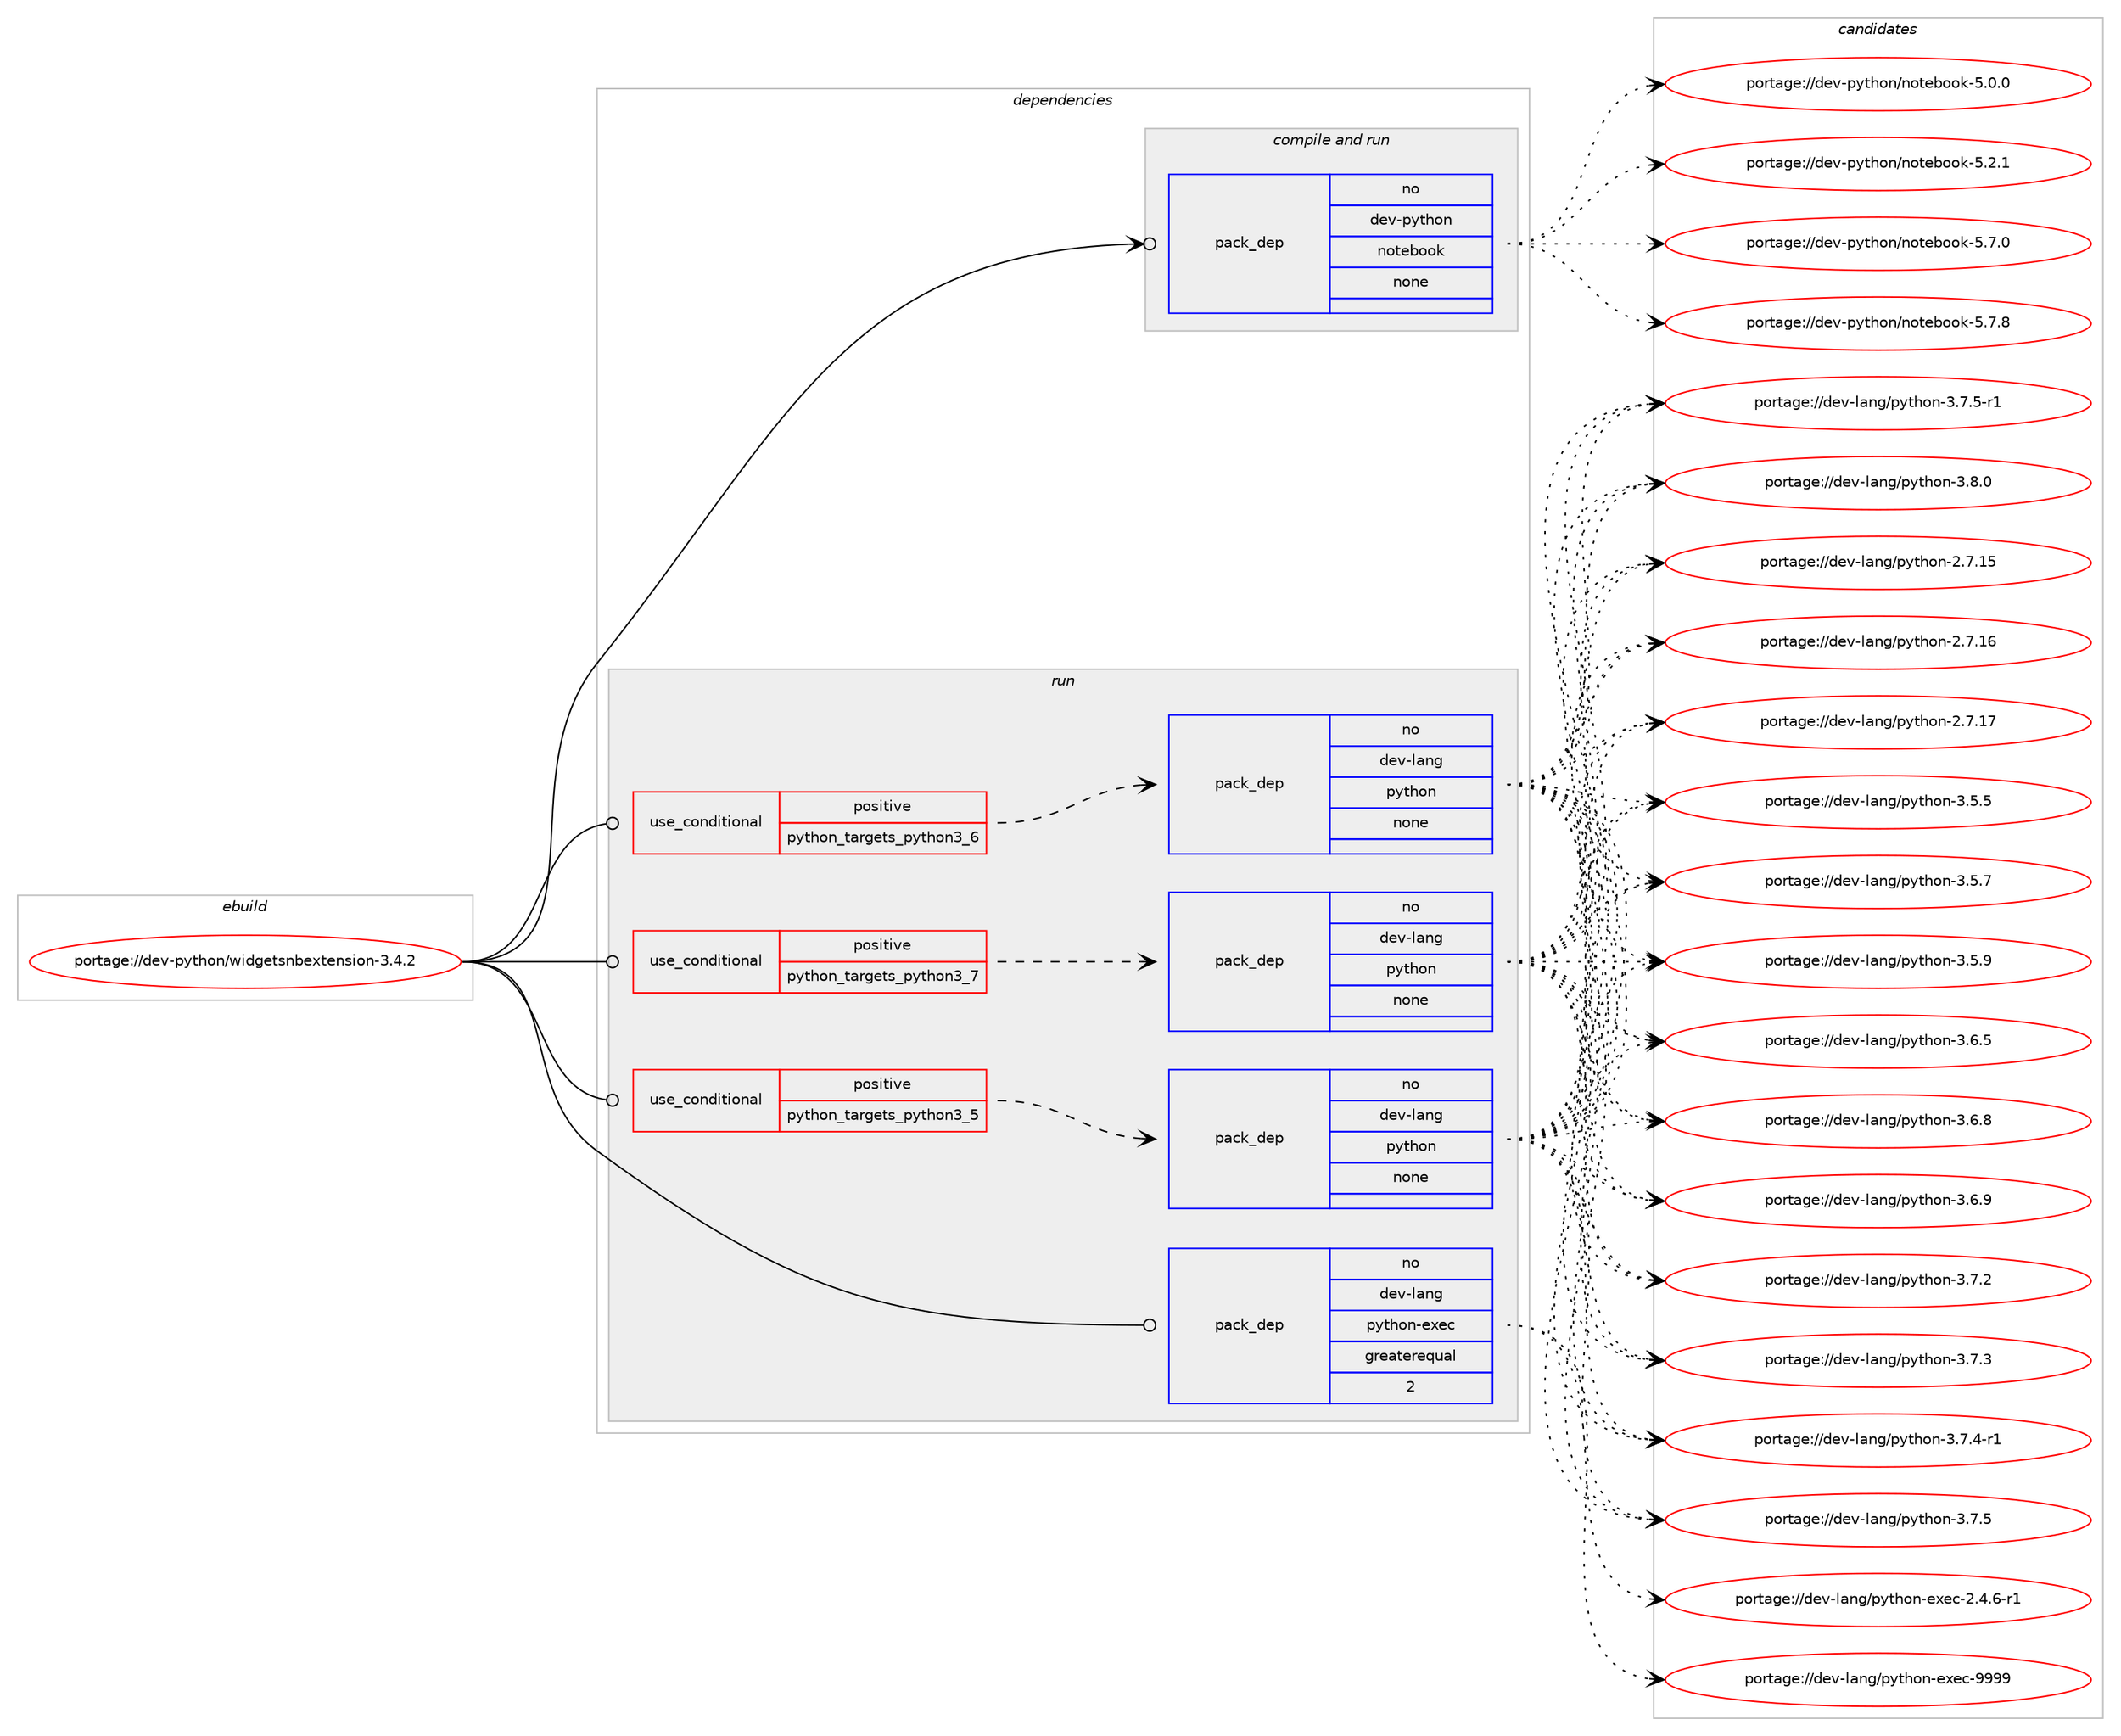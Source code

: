 digraph prolog {

# *************
# Graph options
# *************

newrank=true;
concentrate=true;
compound=true;
graph [rankdir=LR,fontname=Helvetica,fontsize=10,ranksep=1.5];#, ranksep=2.5, nodesep=0.2];
edge  [arrowhead=vee];
node  [fontname=Helvetica,fontsize=10];

# **********
# The ebuild
# **********

subgraph cluster_leftcol {
color=gray;
rank=same;
label=<<i>ebuild</i>>;
id [label="portage://dev-python/widgetsnbextension-3.4.2", color=red, width=4, href="../dev-python/widgetsnbextension-3.4.2.svg"];
}

# ****************
# The dependencies
# ****************

subgraph cluster_midcol {
color=gray;
label=<<i>dependencies</i>>;
subgraph cluster_compile {
fillcolor="#eeeeee";
style=filled;
label=<<i>compile</i>>;
}
subgraph cluster_compileandrun {
fillcolor="#eeeeee";
style=filled;
label=<<i>compile and run</i>>;
subgraph pack134878 {
dependency179104 [label=<<TABLE BORDER="0" CELLBORDER="1" CELLSPACING="0" CELLPADDING="4" WIDTH="220"><TR><TD ROWSPAN="6" CELLPADDING="30">pack_dep</TD></TR><TR><TD WIDTH="110">no</TD></TR><TR><TD>dev-python</TD></TR><TR><TD>notebook</TD></TR><TR><TD>none</TD></TR><TR><TD></TD></TR></TABLE>>, shape=none, color=blue];
}
id:e -> dependency179104:w [weight=20,style="solid",arrowhead="odotvee"];
}
subgraph cluster_run {
fillcolor="#eeeeee";
style=filled;
label=<<i>run</i>>;
subgraph cond40815 {
dependency179105 [label=<<TABLE BORDER="0" CELLBORDER="1" CELLSPACING="0" CELLPADDING="4"><TR><TD ROWSPAN="3" CELLPADDING="10">use_conditional</TD></TR><TR><TD>positive</TD></TR><TR><TD>python_targets_python3_5</TD></TR></TABLE>>, shape=none, color=red];
subgraph pack134879 {
dependency179106 [label=<<TABLE BORDER="0" CELLBORDER="1" CELLSPACING="0" CELLPADDING="4" WIDTH="220"><TR><TD ROWSPAN="6" CELLPADDING="30">pack_dep</TD></TR><TR><TD WIDTH="110">no</TD></TR><TR><TD>dev-lang</TD></TR><TR><TD>python</TD></TR><TR><TD>none</TD></TR><TR><TD></TD></TR></TABLE>>, shape=none, color=blue];
}
dependency179105:e -> dependency179106:w [weight=20,style="dashed",arrowhead="vee"];
}
id:e -> dependency179105:w [weight=20,style="solid",arrowhead="odot"];
subgraph cond40816 {
dependency179107 [label=<<TABLE BORDER="0" CELLBORDER="1" CELLSPACING="0" CELLPADDING="4"><TR><TD ROWSPAN="3" CELLPADDING="10">use_conditional</TD></TR><TR><TD>positive</TD></TR><TR><TD>python_targets_python3_6</TD></TR></TABLE>>, shape=none, color=red];
subgraph pack134880 {
dependency179108 [label=<<TABLE BORDER="0" CELLBORDER="1" CELLSPACING="0" CELLPADDING="4" WIDTH="220"><TR><TD ROWSPAN="6" CELLPADDING="30">pack_dep</TD></TR><TR><TD WIDTH="110">no</TD></TR><TR><TD>dev-lang</TD></TR><TR><TD>python</TD></TR><TR><TD>none</TD></TR><TR><TD></TD></TR></TABLE>>, shape=none, color=blue];
}
dependency179107:e -> dependency179108:w [weight=20,style="dashed",arrowhead="vee"];
}
id:e -> dependency179107:w [weight=20,style="solid",arrowhead="odot"];
subgraph cond40817 {
dependency179109 [label=<<TABLE BORDER="0" CELLBORDER="1" CELLSPACING="0" CELLPADDING="4"><TR><TD ROWSPAN="3" CELLPADDING="10">use_conditional</TD></TR><TR><TD>positive</TD></TR><TR><TD>python_targets_python3_7</TD></TR></TABLE>>, shape=none, color=red];
subgraph pack134881 {
dependency179110 [label=<<TABLE BORDER="0" CELLBORDER="1" CELLSPACING="0" CELLPADDING="4" WIDTH="220"><TR><TD ROWSPAN="6" CELLPADDING="30">pack_dep</TD></TR><TR><TD WIDTH="110">no</TD></TR><TR><TD>dev-lang</TD></TR><TR><TD>python</TD></TR><TR><TD>none</TD></TR><TR><TD></TD></TR></TABLE>>, shape=none, color=blue];
}
dependency179109:e -> dependency179110:w [weight=20,style="dashed",arrowhead="vee"];
}
id:e -> dependency179109:w [weight=20,style="solid",arrowhead="odot"];
subgraph pack134882 {
dependency179111 [label=<<TABLE BORDER="0" CELLBORDER="1" CELLSPACING="0" CELLPADDING="4" WIDTH="220"><TR><TD ROWSPAN="6" CELLPADDING="30">pack_dep</TD></TR><TR><TD WIDTH="110">no</TD></TR><TR><TD>dev-lang</TD></TR><TR><TD>python-exec</TD></TR><TR><TD>greaterequal</TD></TR><TR><TD>2</TD></TR></TABLE>>, shape=none, color=blue];
}
id:e -> dependency179111:w [weight=20,style="solid",arrowhead="odot"];
}
}

# **************
# The candidates
# **************

subgraph cluster_choices {
rank=same;
color=gray;
label=<<i>candidates</i>>;

subgraph choice134878 {
color=black;
nodesep=1;
choiceportage100101118451121211161041111104711011111610198111111107455346484648 [label="portage://dev-python/notebook-5.0.0", color=red, width=4,href="../dev-python/notebook-5.0.0.svg"];
choiceportage100101118451121211161041111104711011111610198111111107455346504649 [label="portage://dev-python/notebook-5.2.1", color=red, width=4,href="../dev-python/notebook-5.2.1.svg"];
choiceportage100101118451121211161041111104711011111610198111111107455346554648 [label="portage://dev-python/notebook-5.7.0", color=red, width=4,href="../dev-python/notebook-5.7.0.svg"];
choiceportage100101118451121211161041111104711011111610198111111107455346554656 [label="portage://dev-python/notebook-5.7.8", color=red, width=4,href="../dev-python/notebook-5.7.8.svg"];
dependency179104:e -> choiceportage100101118451121211161041111104711011111610198111111107455346484648:w [style=dotted,weight="100"];
dependency179104:e -> choiceportage100101118451121211161041111104711011111610198111111107455346504649:w [style=dotted,weight="100"];
dependency179104:e -> choiceportage100101118451121211161041111104711011111610198111111107455346554648:w [style=dotted,weight="100"];
dependency179104:e -> choiceportage100101118451121211161041111104711011111610198111111107455346554656:w [style=dotted,weight="100"];
}
subgraph choice134879 {
color=black;
nodesep=1;
choiceportage10010111845108971101034711212111610411111045504655464953 [label="portage://dev-lang/python-2.7.15", color=red, width=4,href="../dev-lang/python-2.7.15.svg"];
choiceportage10010111845108971101034711212111610411111045504655464954 [label="portage://dev-lang/python-2.7.16", color=red, width=4,href="../dev-lang/python-2.7.16.svg"];
choiceportage10010111845108971101034711212111610411111045504655464955 [label="portage://dev-lang/python-2.7.17", color=red, width=4,href="../dev-lang/python-2.7.17.svg"];
choiceportage100101118451089711010347112121116104111110455146534653 [label="portage://dev-lang/python-3.5.5", color=red, width=4,href="../dev-lang/python-3.5.5.svg"];
choiceportage100101118451089711010347112121116104111110455146534655 [label="portage://dev-lang/python-3.5.7", color=red, width=4,href="../dev-lang/python-3.5.7.svg"];
choiceportage100101118451089711010347112121116104111110455146534657 [label="portage://dev-lang/python-3.5.9", color=red, width=4,href="../dev-lang/python-3.5.9.svg"];
choiceportage100101118451089711010347112121116104111110455146544653 [label="portage://dev-lang/python-3.6.5", color=red, width=4,href="../dev-lang/python-3.6.5.svg"];
choiceportage100101118451089711010347112121116104111110455146544656 [label="portage://dev-lang/python-3.6.8", color=red, width=4,href="../dev-lang/python-3.6.8.svg"];
choiceportage100101118451089711010347112121116104111110455146544657 [label="portage://dev-lang/python-3.6.9", color=red, width=4,href="../dev-lang/python-3.6.9.svg"];
choiceportage100101118451089711010347112121116104111110455146554650 [label="portage://dev-lang/python-3.7.2", color=red, width=4,href="../dev-lang/python-3.7.2.svg"];
choiceportage100101118451089711010347112121116104111110455146554651 [label="portage://dev-lang/python-3.7.3", color=red, width=4,href="../dev-lang/python-3.7.3.svg"];
choiceportage1001011184510897110103471121211161041111104551465546524511449 [label="portage://dev-lang/python-3.7.4-r1", color=red, width=4,href="../dev-lang/python-3.7.4-r1.svg"];
choiceportage100101118451089711010347112121116104111110455146554653 [label="portage://dev-lang/python-3.7.5", color=red, width=4,href="../dev-lang/python-3.7.5.svg"];
choiceportage1001011184510897110103471121211161041111104551465546534511449 [label="portage://dev-lang/python-3.7.5-r1", color=red, width=4,href="../dev-lang/python-3.7.5-r1.svg"];
choiceportage100101118451089711010347112121116104111110455146564648 [label="portage://dev-lang/python-3.8.0", color=red, width=4,href="../dev-lang/python-3.8.0.svg"];
dependency179106:e -> choiceportage10010111845108971101034711212111610411111045504655464953:w [style=dotted,weight="100"];
dependency179106:e -> choiceportage10010111845108971101034711212111610411111045504655464954:w [style=dotted,weight="100"];
dependency179106:e -> choiceportage10010111845108971101034711212111610411111045504655464955:w [style=dotted,weight="100"];
dependency179106:e -> choiceportage100101118451089711010347112121116104111110455146534653:w [style=dotted,weight="100"];
dependency179106:e -> choiceportage100101118451089711010347112121116104111110455146534655:w [style=dotted,weight="100"];
dependency179106:e -> choiceportage100101118451089711010347112121116104111110455146534657:w [style=dotted,weight="100"];
dependency179106:e -> choiceportage100101118451089711010347112121116104111110455146544653:w [style=dotted,weight="100"];
dependency179106:e -> choiceportage100101118451089711010347112121116104111110455146544656:w [style=dotted,weight="100"];
dependency179106:e -> choiceportage100101118451089711010347112121116104111110455146544657:w [style=dotted,weight="100"];
dependency179106:e -> choiceportage100101118451089711010347112121116104111110455146554650:w [style=dotted,weight="100"];
dependency179106:e -> choiceportage100101118451089711010347112121116104111110455146554651:w [style=dotted,weight="100"];
dependency179106:e -> choiceportage1001011184510897110103471121211161041111104551465546524511449:w [style=dotted,weight="100"];
dependency179106:e -> choiceportage100101118451089711010347112121116104111110455146554653:w [style=dotted,weight="100"];
dependency179106:e -> choiceportage1001011184510897110103471121211161041111104551465546534511449:w [style=dotted,weight="100"];
dependency179106:e -> choiceportage100101118451089711010347112121116104111110455146564648:w [style=dotted,weight="100"];
}
subgraph choice134880 {
color=black;
nodesep=1;
choiceportage10010111845108971101034711212111610411111045504655464953 [label="portage://dev-lang/python-2.7.15", color=red, width=4,href="../dev-lang/python-2.7.15.svg"];
choiceportage10010111845108971101034711212111610411111045504655464954 [label="portage://dev-lang/python-2.7.16", color=red, width=4,href="../dev-lang/python-2.7.16.svg"];
choiceportage10010111845108971101034711212111610411111045504655464955 [label="portage://dev-lang/python-2.7.17", color=red, width=4,href="../dev-lang/python-2.7.17.svg"];
choiceportage100101118451089711010347112121116104111110455146534653 [label="portage://dev-lang/python-3.5.5", color=red, width=4,href="../dev-lang/python-3.5.5.svg"];
choiceportage100101118451089711010347112121116104111110455146534655 [label="portage://dev-lang/python-3.5.7", color=red, width=4,href="../dev-lang/python-3.5.7.svg"];
choiceportage100101118451089711010347112121116104111110455146534657 [label="portage://dev-lang/python-3.5.9", color=red, width=4,href="../dev-lang/python-3.5.9.svg"];
choiceportage100101118451089711010347112121116104111110455146544653 [label="portage://dev-lang/python-3.6.5", color=red, width=4,href="../dev-lang/python-3.6.5.svg"];
choiceportage100101118451089711010347112121116104111110455146544656 [label="portage://dev-lang/python-3.6.8", color=red, width=4,href="../dev-lang/python-3.6.8.svg"];
choiceportage100101118451089711010347112121116104111110455146544657 [label="portage://dev-lang/python-3.6.9", color=red, width=4,href="../dev-lang/python-3.6.9.svg"];
choiceportage100101118451089711010347112121116104111110455146554650 [label="portage://dev-lang/python-3.7.2", color=red, width=4,href="../dev-lang/python-3.7.2.svg"];
choiceportage100101118451089711010347112121116104111110455146554651 [label="portage://dev-lang/python-3.7.3", color=red, width=4,href="../dev-lang/python-3.7.3.svg"];
choiceportage1001011184510897110103471121211161041111104551465546524511449 [label="portage://dev-lang/python-3.7.4-r1", color=red, width=4,href="../dev-lang/python-3.7.4-r1.svg"];
choiceportage100101118451089711010347112121116104111110455146554653 [label="portage://dev-lang/python-3.7.5", color=red, width=4,href="../dev-lang/python-3.7.5.svg"];
choiceportage1001011184510897110103471121211161041111104551465546534511449 [label="portage://dev-lang/python-3.7.5-r1", color=red, width=4,href="../dev-lang/python-3.7.5-r1.svg"];
choiceportage100101118451089711010347112121116104111110455146564648 [label="portage://dev-lang/python-3.8.0", color=red, width=4,href="../dev-lang/python-3.8.0.svg"];
dependency179108:e -> choiceportage10010111845108971101034711212111610411111045504655464953:w [style=dotted,weight="100"];
dependency179108:e -> choiceportage10010111845108971101034711212111610411111045504655464954:w [style=dotted,weight="100"];
dependency179108:e -> choiceportage10010111845108971101034711212111610411111045504655464955:w [style=dotted,weight="100"];
dependency179108:e -> choiceportage100101118451089711010347112121116104111110455146534653:w [style=dotted,weight="100"];
dependency179108:e -> choiceportage100101118451089711010347112121116104111110455146534655:w [style=dotted,weight="100"];
dependency179108:e -> choiceportage100101118451089711010347112121116104111110455146534657:w [style=dotted,weight="100"];
dependency179108:e -> choiceportage100101118451089711010347112121116104111110455146544653:w [style=dotted,weight="100"];
dependency179108:e -> choiceportage100101118451089711010347112121116104111110455146544656:w [style=dotted,weight="100"];
dependency179108:e -> choiceportage100101118451089711010347112121116104111110455146544657:w [style=dotted,weight="100"];
dependency179108:e -> choiceportage100101118451089711010347112121116104111110455146554650:w [style=dotted,weight="100"];
dependency179108:e -> choiceportage100101118451089711010347112121116104111110455146554651:w [style=dotted,weight="100"];
dependency179108:e -> choiceportage1001011184510897110103471121211161041111104551465546524511449:w [style=dotted,weight="100"];
dependency179108:e -> choiceportage100101118451089711010347112121116104111110455146554653:w [style=dotted,weight="100"];
dependency179108:e -> choiceportage1001011184510897110103471121211161041111104551465546534511449:w [style=dotted,weight="100"];
dependency179108:e -> choiceportage100101118451089711010347112121116104111110455146564648:w [style=dotted,weight="100"];
}
subgraph choice134881 {
color=black;
nodesep=1;
choiceportage10010111845108971101034711212111610411111045504655464953 [label="portage://dev-lang/python-2.7.15", color=red, width=4,href="../dev-lang/python-2.7.15.svg"];
choiceportage10010111845108971101034711212111610411111045504655464954 [label="portage://dev-lang/python-2.7.16", color=red, width=4,href="../dev-lang/python-2.7.16.svg"];
choiceportage10010111845108971101034711212111610411111045504655464955 [label="portage://dev-lang/python-2.7.17", color=red, width=4,href="../dev-lang/python-2.7.17.svg"];
choiceportage100101118451089711010347112121116104111110455146534653 [label="portage://dev-lang/python-3.5.5", color=red, width=4,href="../dev-lang/python-3.5.5.svg"];
choiceportage100101118451089711010347112121116104111110455146534655 [label="portage://dev-lang/python-3.5.7", color=red, width=4,href="../dev-lang/python-3.5.7.svg"];
choiceportage100101118451089711010347112121116104111110455146534657 [label="portage://dev-lang/python-3.5.9", color=red, width=4,href="../dev-lang/python-3.5.9.svg"];
choiceportage100101118451089711010347112121116104111110455146544653 [label="portage://dev-lang/python-3.6.5", color=red, width=4,href="../dev-lang/python-3.6.5.svg"];
choiceportage100101118451089711010347112121116104111110455146544656 [label="portage://dev-lang/python-3.6.8", color=red, width=4,href="../dev-lang/python-3.6.8.svg"];
choiceportage100101118451089711010347112121116104111110455146544657 [label="portage://dev-lang/python-3.6.9", color=red, width=4,href="../dev-lang/python-3.6.9.svg"];
choiceportage100101118451089711010347112121116104111110455146554650 [label="portage://dev-lang/python-3.7.2", color=red, width=4,href="../dev-lang/python-3.7.2.svg"];
choiceportage100101118451089711010347112121116104111110455146554651 [label="portage://dev-lang/python-3.7.3", color=red, width=4,href="../dev-lang/python-3.7.3.svg"];
choiceportage1001011184510897110103471121211161041111104551465546524511449 [label="portage://dev-lang/python-3.7.4-r1", color=red, width=4,href="../dev-lang/python-3.7.4-r1.svg"];
choiceportage100101118451089711010347112121116104111110455146554653 [label="portage://dev-lang/python-3.7.5", color=red, width=4,href="../dev-lang/python-3.7.5.svg"];
choiceportage1001011184510897110103471121211161041111104551465546534511449 [label="portage://dev-lang/python-3.7.5-r1", color=red, width=4,href="../dev-lang/python-3.7.5-r1.svg"];
choiceportage100101118451089711010347112121116104111110455146564648 [label="portage://dev-lang/python-3.8.0", color=red, width=4,href="../dev-lang/python-3.8.0.svg"];
dependency179110:e -> choiceportage10010111845108971101034711212111610411111045504655464953:w [style=dotted,weight="100"];
dependency179110:e -> choiceportage10010111845108971101034711212111610411111045504655464954:w [style=dotted,weight="100"];
dependency179110:e -> choiceportage10010111845108971101034711212111610411111045504655464955:w [style=dotted,weight="100"];
dependency179110:e -> choiceportage100101118451089711010347112121116104111110455146534653:w [style=dotted,weight="100"];
dependency179110:e -> choiceportage100101118451089711010347112121116104111110455146534655:w [style=dotted,weight="100"];
dependency179110:e -> choiceportage100101118451089711010347112121116104111110455146534657:w [style=dotted,weight="100"];
dependency179110:e -> choiceportage100101118451089711010347112121116104111110455146544653:w [style=dotted,weight="100"];
dependency179110:e -> choiceportage100101118451089711010347112121116104111110455146544656:w [style=dotted,weight="100"];
dependency179110:e -> choiceportage100101118451089711010347112121116104111110455146544657:w [style=dotted,weight="100"];
dependency179110:e -> choiceportage100101118451089711010347112121116104111110455146554650:w [style=dotted,weight="100"];
dependency179110:e -> choiceportage100101118451089711010347112121116104111110455146554651:w [style=dotted,weight="100"];
dependency179110:e -> choiceportage1001011184510897110103471121211161041111104551465546524511449:w [style=dotted,weight="100"];
dependency179110:e -> choiceportage100101118451089711010347112121116104111110455146554653:w [style=dotted,weight="100"];
dependency179110:e -> choiceportage1001011184510897110103471121211161041111104551465546534511449:w [style=dotted,weight="100"];
dependency179110:e -> choiceportage100101118451089711010347112121116104111110455146564648:w [style=dotted,weight="100"];
}
subgraph choice134882 {
color=black;
nodesep=1;
choiceportage10010111845108971101034711212111610411111045101120101994550465246544511449 [label="portage://dev-lang/python-exec-2.4.6-r1", color=red, width=4,href="../dev-lang/python-exec-2.4.6-r1.svg"];
choiceportage10010111845108971101034711212111610411111045101120101994557575757 [label="portage://dev-lang/python-exec-9999", color=red, width=4,href="../dev-lang/python-exec-9999.svg"];
dependency179111:e -> choiceportage10010111845108971101034711212111610411111045101120101994550465246544511449:w [style=dotted,weight="100"];
dependency179111:e -> choiceportage10010111845108971101034711212111610411111045101120101994557575757:w [style=dotted,weight="100"];
}
}

}
